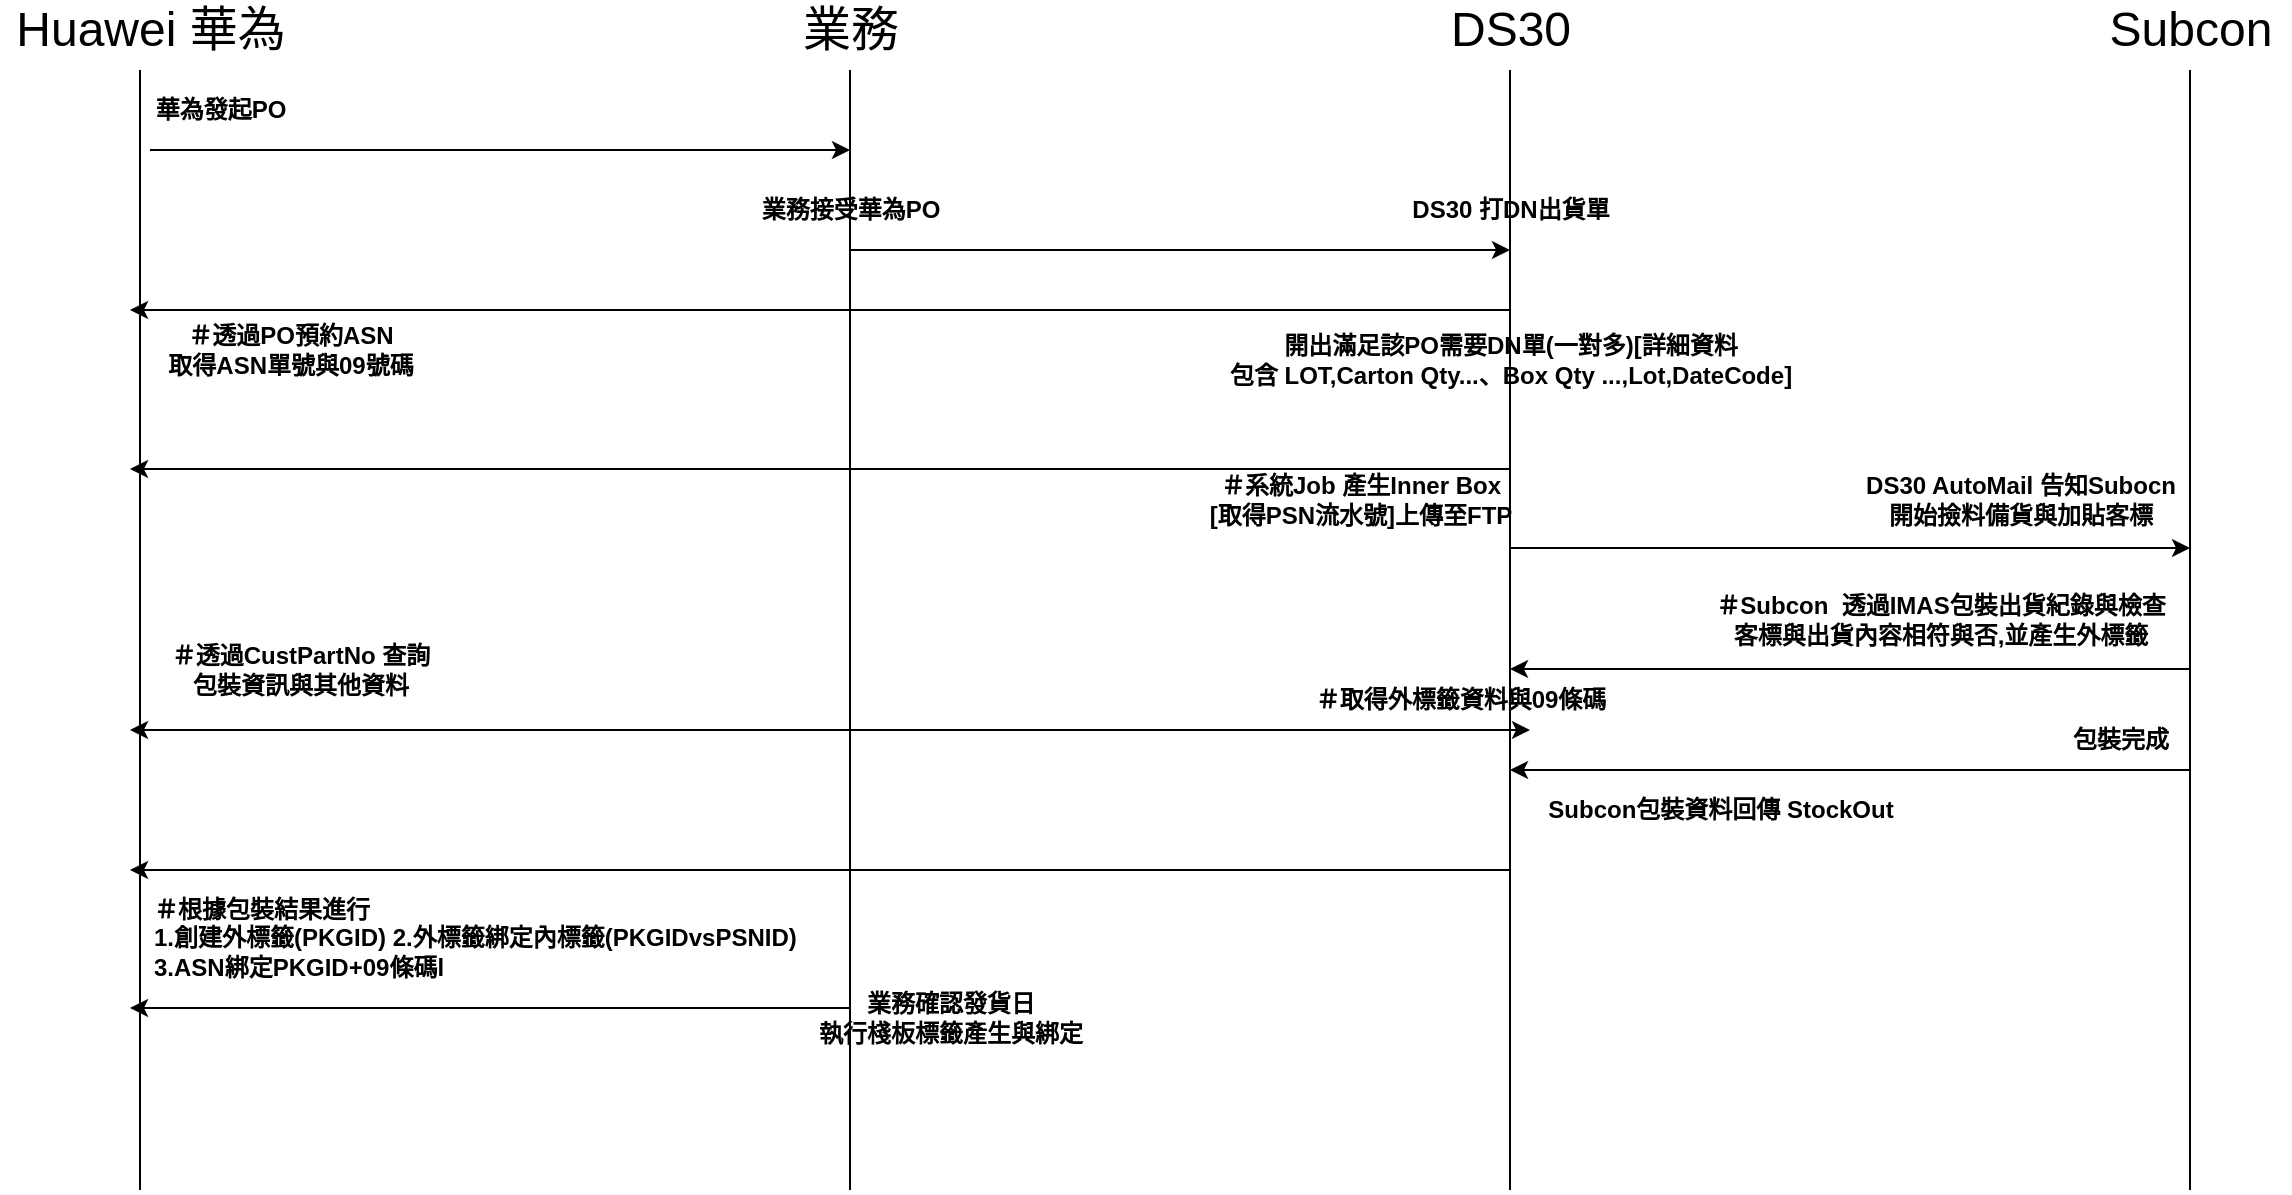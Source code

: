 <mxfile version="12.3.3" type="github" pages="1">
  <diagram id="f3Q_cKEoPb3BcpEbv52P" name="Page-1">
    <mxGraphModel dx="1662" dy="713" grid="1" gridSize="10" guides="1" tooltips="1" connect="1" arrows="1" fold="1" page="1" pageScale="1" pageWidth="1169" pageHeight="827" math="0" shadow="0">
      <root>
        <mxCell id="0"/>
        <mxCell id="1" parent="0"/>
        <mxCell id="Yy9OKe_4KE1ZiuBnPWdF-10" style="edgeStyle=orthogonalEdgeStyle;rounded=0;orthogonalLoop=1;jettySize=auto;html=1;" edge="1" parent="1">
          <mxGeometry relative="1" as="geometry">
            <mxPoint x="430" y="120" as="targetPoint"/>
            <mxPoint x="80" y="120" as="sourcePoint"/>
          </mxGeometry>
        </mxCell>
        <mxCell id="Yy9OKe_4KE1ZiuBnPWdF-2" value="" style="endArrow=none;html=1;" edge="1" parent="1">
          <mxGeometry width="50" height="50" relative="1" as="geometry">
            <mxPoint x="430" y="640" as="sourcePoint"/>
            <mxPoint x="430" y="80" as="targetPoint"/>
          </mxGeometry>
        </mxCell>
        <mxCell id="Yy9OKe_4KE1ZiuBnPWdF-3" value="&lt;font style=&quot;font-size: 24px&quot;&gt;業務&lt;/font&gt;" style="text;html=1;align=center;verticalAlign=middle;resizable=0;points=[];;autosize=1;" vertex="1" parent="1">
          <mxGeometry x="400" y="50" width="60" height="20" as="geometry"/>
        </mxCell>
        <mxCell id="Yy9OKe_4KE1ZiuBnPWdF-4" value="" style="endArrow=none;html=1;" edge="1" parent="1">
          <mxGeometry width="50" height="50" relative="1" as="geometry">
            <mxPoint x="760" y="640" as="sourcePoint"/>
            <mxPoint x="760" y="80" as="targetPoint"/>
          </mxGeometry>
        </mxCell>
        <mxCell id="Yy9OKe_4KE1ZiuBnPWdF-5" value="&lt;span style=&quot;font-size: 24px&quot;&gt;DS30&lt;/span&gt;" style="text;html=1;align=center;verticalAlign=middle;resizable=0;points=[];;autosize=1;" vertex="1" parent="1">
          <mxGeometry x="725" y="50" width="70" height="20" as="geometry"/>
        </mxCell>
        <mxCell id="Yy9OKe_4KE1ZiuBnPWdF-6" value="" style="endArrow=none;html=1;" edge="1" parent="1">
          <mxGeometry width="50" height="50" relative="1" as="geometry">
            <mxPoint x="1100" y="640" as="sourcePoint"/>
            <mxPoint x="1100" y="80" as="targetPoint"/>
          </mxGeometry>
        </mxCell>
        <mxCell id="Yy9OKe_4KE1ZiuBnPWdF-7" value="&lt;span style=&quot;font-size: 24px&quot;&gt;Subcon&lt;/span&gt;" style="text;html=1;align=center;verticalAlign=middle;resizable=0;points=[];;autosize=1;" vertex="1" parent="1">
          <mxGeometry x="1050" y="50" width="100" height="20" as="geometry"/>
        </mxCell>
        <mxCell id="Yy9OKe_4KE1ZiuBnPWdF-12" value="" style="endArrow=none;html=1;" edge="1" parent="1">
          <mxGeometry width="50" height="50" relative="1" as="geometry">
            <mxPoint x="75" y="640" as="sourcePoint"/>
            <mxPoint x="75" y="80" as="targetPoint"/>
          </mxGeometry>
        </mxCell>
        <mxCell id="Yy9OKe_4KE1ZiuBnPWdF-13" value="&lt;span style=&quot;font-size: 24px&quot;&gt;Huawei 華為&lt;/span&gt;" style="text;html=1;align=center;verticalAlign=middle;resizable=0;points=[];;autosize=1;" vertex="1" parent="1">
          <mxGeometry x="5" y="50" width="150" height="20" as="geometry"/>
        </mxCell>
        <mxCell id="Yy9OKe_4KE1ZiuBnPWdF-14" value="&lt;b&gt;華為發起PO&lt;/b&gt;" style="text;html=1;align=center;verticalAlign=middle;resizable=0;points=[];;autosize=1;" vertex="1" parent="1">
          <mxGeometry x="75" y="90" width="80" height="20" as="geometry"/>
        </mxCell>
        <mxCell id="Yy9OKe_4KE1ZiuBnPWdF-16" value="" style="endArrow=classic;html=1;fontStyle=0" edge="1" parent="1">
          <mxGeometry width="50" height="50" relative="1" as="geometry">
            <mxPoint x="760" y="200" as="sourcePoint"/>
            <mxPoint x="70" y="200" as="targetPoint"/>
          </mxGeometry>
        </mxCell>
        <mxCell id="Yy9OKe_4KE1ZiuBnPWdF-17" value="" style="endArrow=classic;html=1;" edge="1" parent="1">
          <mxGeometry width="50" height="50" relative="1" as="geometry">
            <mxPoint x="430" y="170" as="sourcePoint"/>
            <mxPoint x="760" y="170" as="targetPoint"/>
          </mxGeometry>
        </mxCell>
        <mxCell id="Yy9OKe_4KE1ZiuBnPWdF-18" value="&lt;b&gt;業務接受華為PO&lt;/b&gt;" style="text;html=1;align=center;verticalAlign=middle;resizable=0;points=[];;autosize=1;" vertex="1" parent="1">
          <mxGeometry x="375" y="140" width="110" height="20" as="geometry"/>
        </mxCell>
        <mxCell id="Yy9OKe_4KE1ZiuBnPWdF-19" value="&lt;b&gt;DS30 打DN出貨單&lt;/b&gt;" style="text;html=1;align=center;verticalAlign=middle;resizable=0;points=[];;autosize=1;" vertex="1" parent="1">
          <mxGeometry x="700" y="140" width="120" height="20" as="geometry"/>
        </mxCell>
        <mxCell id="Yy9OKe_4KE1ZiuBnPWdF-21" value="&lt;b&gt;開出滿足該PO需要DN單(一對多)[詳細資料&lt;br&gt;包含 LOT,Carton Qty...、Box Qty ...,Lot,DateCode]&lt;/b&gt;" style="text;html=1;align=center;verticalAlign=middle;resizable=0;points=[];;autosize=1;" vertex="1" parent="1">
          <mxGeometry x="615" y="210" width="290" height="30" as="geometry"/>
        </mxCell>
        <mxCell id="Yy9OKe_4KE1ZiuBnPWdF-22" value="＃透過PO預約ASN&lt;br&gt;取得ASN單號與09號碼" style="text;html=1;align=center;verticalAlign=middle;resizable=0;points=[];;autosize=1;fontStyle=1" vertex="1" parent="1">
          <mxGeometry x="80" y="205" width="140" height="30" as="geometry"/>
        </mxCell>
        <mxCell id="Yy9OKe_4KE1ZiuBnPWdF-23" value="" style="endArrow=classic;html=1;" edge="1" parent="1">
          <mxGeometry width="50" height="50" relative="1" as="geometry">
            <mxPoint x="760" y="279.5" as="sourcePoint"/>
            <mxPoint x="70" y="279.5" as="targetPoint"/>
          </mxGeometry>
        </mxCell>
        <mxCell id="Yy9OKe_4KE1ZiuBnPWdF-24" value="＃系統Job 產生Inner Box&lt;br&gt;[取得PSN流水號]上傳至FTP" style="text;html=1;align=center;verticalAlign=middle;resizable=0;points=[];;autosize=1;fontStyle=1" vertex="1" parent="1">
          <mxGeometry x="600" y="280" width="170" height="30" as="geometry"/>
        </mxCell>
        <mxCell id="Yy9OKe_4KE1ZiuBnPWdF-26" value="" style="endArrow=classic;html=1;" edge="1" parent="1">
          <mxGeometry width="50" height="50" relative="1" as="geometry">
            <mxPoint x="760" y="319" as="sourcePoint"/>
            <mxPoint x="1100" y="319" as="targetPoint"/>
          </mxGeometry>
        </mxCell>
        <mxCell id="Yy9OKe_4KE1ZiuBnPWdF-27" value="DS30 AutoMail 告知Subocn&lt;br&gt;開始撿料備貨與加貼客標" style="text;html=1;align=center;verticalAlign=middle;resizable=0;points=[];;autosize=1;fontStyle=1" vertex="1" parent="1">
          <mxGeometry x="930" y="280" width="170" height="30" as="geometry"/>
        </mxCell>
        <mxCell id="Yy9OKe_4KE1ZiuBnPWdF-30" value="" style="endArrow=classic;html=1;" edge="1" parent="1">
          <mxGeometry width="50" height="50" relative="1" as="geometry">
            <mxPoint x="1100" y="379.5" as="sourcePoint"/>
            <mxPoint x="760" y="379.5" as="targetPoint"/>
          </mxGeometry>
        </mxCell>
        <mxCell id="Yy9OKe_4KE1ZiuBnPWdF-31" value="＃Subcon&amp;nbsp; 透過IMAS包裝出貨紀錄與檢查&lt;br&gt;客標與出貨內容相符與否,並產生外標籤" style="text;html=1;align=center;verticalAlign=middle;resizable=0;points=[];;autosize=1;fontStyle=1" vertex="1" parent="1">
          <mxGeometry x="850" y="340" width="250" height="30" as="geometry"/>
        </mxCell>
        <mxCell id="Yy9OKe_4KE1ZiuBnPWdF-33" value="＃取得外標籤資料與09條碼" style="text;html=1;align=center;verticalAlign=middle;resizable=0;points=[];;autosize=1;fontStyle=1" vertex="1" parent="1">
          <mxGeometry x="650" y="385" width="170" height="20" as="geometry"/>
        </mxCell>
        <mxCell id="Yy9OKe_4KE1ZiuBnPWdF-36" value="＃透過CustPartNo 查詢&lt;br&gt;包裝資訊與其他資料" style="text;html=1;align=center;verticalAlign=middle;resizable=0;points=[];;autosize=1;fontStyle=1" vertex="1" parent="1">
          <mxGeometry x="80" y="365" width="150" height="30" as="geometry"/>
        </mxCell>
        <mxCell id="Yy9OKe_4KE1ZiuBnPWdF-39" value="" style="endArrow=classic;startArrow=classic;html=1;" edge="1" parent="1">
          <mxGeometry width="50" height="50" relative="1" as="geometry">
            <mxPoint x="70" y="410" as="sourcePoint"/>
            <mxPoint x="770" y="410" as="targetPoint"/>
          </mxGeometry>
        </mxCell>
        <mxCell id="Yy9OKe_4KE1ZiuBnPWdF-40" value="" style="endArrow=classic;html=1;" edge="1" parent="1">
          <mxGeometry width="50" height="50" relative="1" as="geometry">
            <mxPoint x="1100" y="430" as="sourcePoint"/>
            <mxPoint x="760" y="430" as="targetPoint"/>
          </mxGeometry>
        </mxCell>
        <mxCell id="Yy9OKe_4KE1ZiuBnPWdF-41" value="包裝完成" style="text;html=1;align=center;verticalAlign=middle;resizable=0;points=[];;autosize=1;fontStyle=1" vertex="1" parent="1">
          <mxGeometry x="1030" y="405" width="70" height="20" as="geometry"/>
        </mxCell>
        <mxCell id="Yy9OKe_4KE1ZiuBnPWdF-42" value="Subcon包裝資料回傳 StockOut" style="text;html=1;align=center;verticalAlign=middle;resizable=0;points=[];;autosize=1;fontStyle=1" vertex="1" parent="1">
          <mxGeometry x="770" y="440" width="190" height="20" as="geometry"/>
        </mxCell>
        <mxCell id="Yy9OKe_4KE1ZiuBnPWdF-43" value="" style="endArrow=classic;html=1;" edge="1" parent="1">
          <mxGeometry width="50" height="50" relative="1" as="geometry">
            <mxPoint x="760" y="480" as="sourcePoint"/>
            <mxPoint x="70" y="480" as="targetPoint"/>
          </mxGeometry>
        </mxCell>
        <mxCell id="Yy9OKe_4KE1ZiuBnPWdF-47" value="＃根據包裝結果進行&lt;br&gt;1.創建外標籤(PKGID) 2.外標籤綁定內標籤(PKGIDvsPSNID) &lt;br&gt;3.ASN綁定PKGID+09條碼l&amp;nbsp;" style="text;html=1;align=left;verticalAlign=middle;resizable=0;points=[];;autosize=1;fontStyle=1" vertex="1" parent="1">
          <mxGeometry x="80" y="489" width="340" height="50" as="geometry"/>
        </mxCell>
        <mxCell id="Yy9OKe_4KE1ZiuBnPWdF-48" value="" style="endArrow=classic;html=1;" edge="1" parent="1">
          <mxGeometry width="50" height="50" relative="1" as="geometry">
            <mxPoint x="430" y="549" as="sourcePoint"/>
            <mxPoint x="70" y="549" as="targetPoint"/>
          </mxGeometry>
        </mxCell>
        <mxCell id="Yy9OKe_4KE1ZiuBnPWdF-49" value="業務確認發貨日&lt;br&gt;執行棧板標籤產生與綁定" style="text;html=1;align=center;verticalAlign=middle;resizable=0;points=[];;autosize=1;fontStyle=1" vertex="1" parent="1">
          <mxGeometry x="400" y="539" width="160" height="30" as="geometry"/>
        </mxCell>
      </root>
    </mxGraphModel>
  </diagram>
</mxfile>
